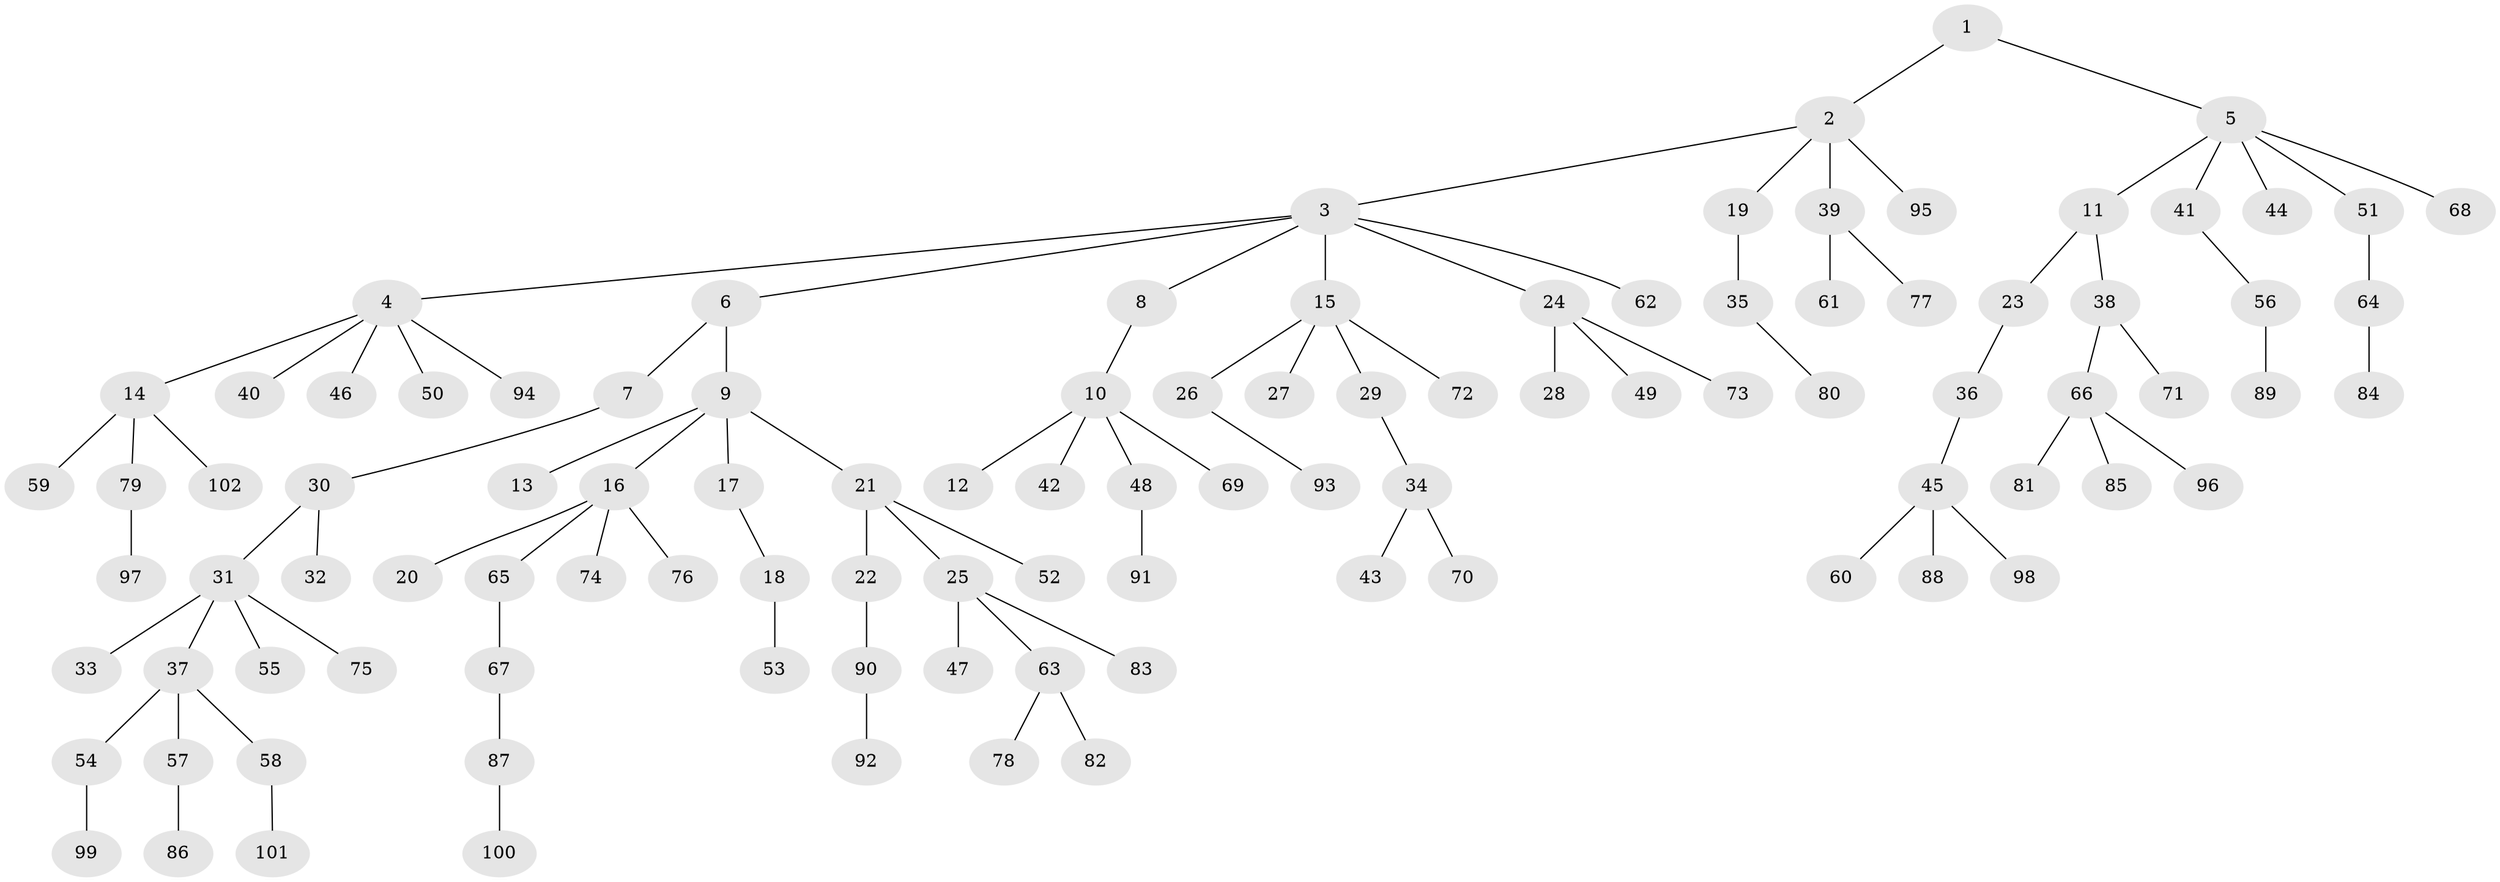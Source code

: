 // Generated by graph-tools (version 1.1) at 2025/11/02/27/25 16:11:25]
// undirected, 102 vertices, 101 edges
graph export_dot {
graph [start="1"]
  node [color=gray90,style=filled];
  1;
  2;
  3;
  4;
  5;
  6;
  7;
  8;
  9;
  10;
  11;
  12;
  13;
  14;
  15;
  16;
  17;
  18;
  19;
  20;
  21;
  22;
  23;
  24;
  25;
  26;
  27;
  28;
  29;
  30;
  31;
  32;
  33;
  34;
  35;
  36;
  37;
  38;
  39;
  40;
  41;
  42;
  43;
  44;
  45;
  46;
  47;
  48;
  49;
  50;
  51;
  52;
  53;
  54;
  55;
  56;
  57;
  58;
  59;
  60;
  61;
  62;
  63;
  64;
  65;
  66;
  67;
  68;
  69;
  70;
  71;
  72;
  73;
  74;
  75;
  76;
  77;
  78;
  79;
  80;
  81;
  82;
  83;
  84;
  85;
  86;
  87;
  88;
  89;
  90;
  91;
  92;
  93;
  94;
  95;
  96;
  97;
  98;
  99;
  100;
  101;
  102;
  1 -- 2;
  1 -- 5;
  2 -- 3;
  2 -- 19;
  2 -- 39;
  2 -- 95;
  3 -- 4;
  3 -- 6;
  3 -- 8;
  3 -- 15;
  3 -- 24;
  3 -- 62;
  4 -- 14;
  4 -- 40;
  4 -- 46;
  4 -- 50;
  4 -- 94;
  5 -- 11;
  5 -- 41;
  5 -- 44;
  5 -- 51;
  5 -- 68;
  6 -- 7;
  6 -- 9;
  7 -- 30;
  8 -- 10;
  9 -- 13;
  9 -- 16;
  9 -- 17;
  9 -- 21;
  10 -- 12;
  10 -- 42;
  10 -- 48;
  10 -- 69;
  11 -- 23;
  11 -- 38;
  14 -- 59;
  14 -- 79;
  14 -- 102;
  15 -- 26;
  15 -- 27;
  15 -- 29;
  15 -- 72;
  16 -- 20;
  16 -- 65;
  16 -- 74;
  16 -- 76;
  17 -- 18;
  18 -- 53;
  19 -- 35;
  21 -- 22;
  21 -- 25;
  21 -- 52;
  22 -- 90;
  23 -- 36;
  24 -- 28;
  24 -- 49;
  24 -- 73;
  25 -- 47;
  25 -- 63;
  25 -- 83;
  26 -- 93;
  29 -- 34;
  30 -- 31;
  30 -- 32;
  31 -- 33;
  31 -- 37;
  31 -- 55;
  31 -- 75;
  34 -- 43;
  34 -- 70;
  35 -- 80;
  36 -- 45;
  37 -- 54;
  37 -- 57;
  37 -- 58;
  38 -- 66;
  38 -- 71;
  39 -- 61;
  39 -- 77;
  41 -- 56;
  45 -- 60;
  45 -- 88;
  45 -- 98;
  48 -- 91;
  51 -- 64;
  54 -- 99;
  56 -- 89;
  57 -- 86;
  58 -- 101;
  63 -- 78;
  63 -- 82;
  64 -- 84;
  65 -- 67;
  66 -- 81;
  66 -- 85;
  66 -- 96;
  67 -- 87;
  79 -- 97;
  87 -- 100;
  90 -- 92;
}
